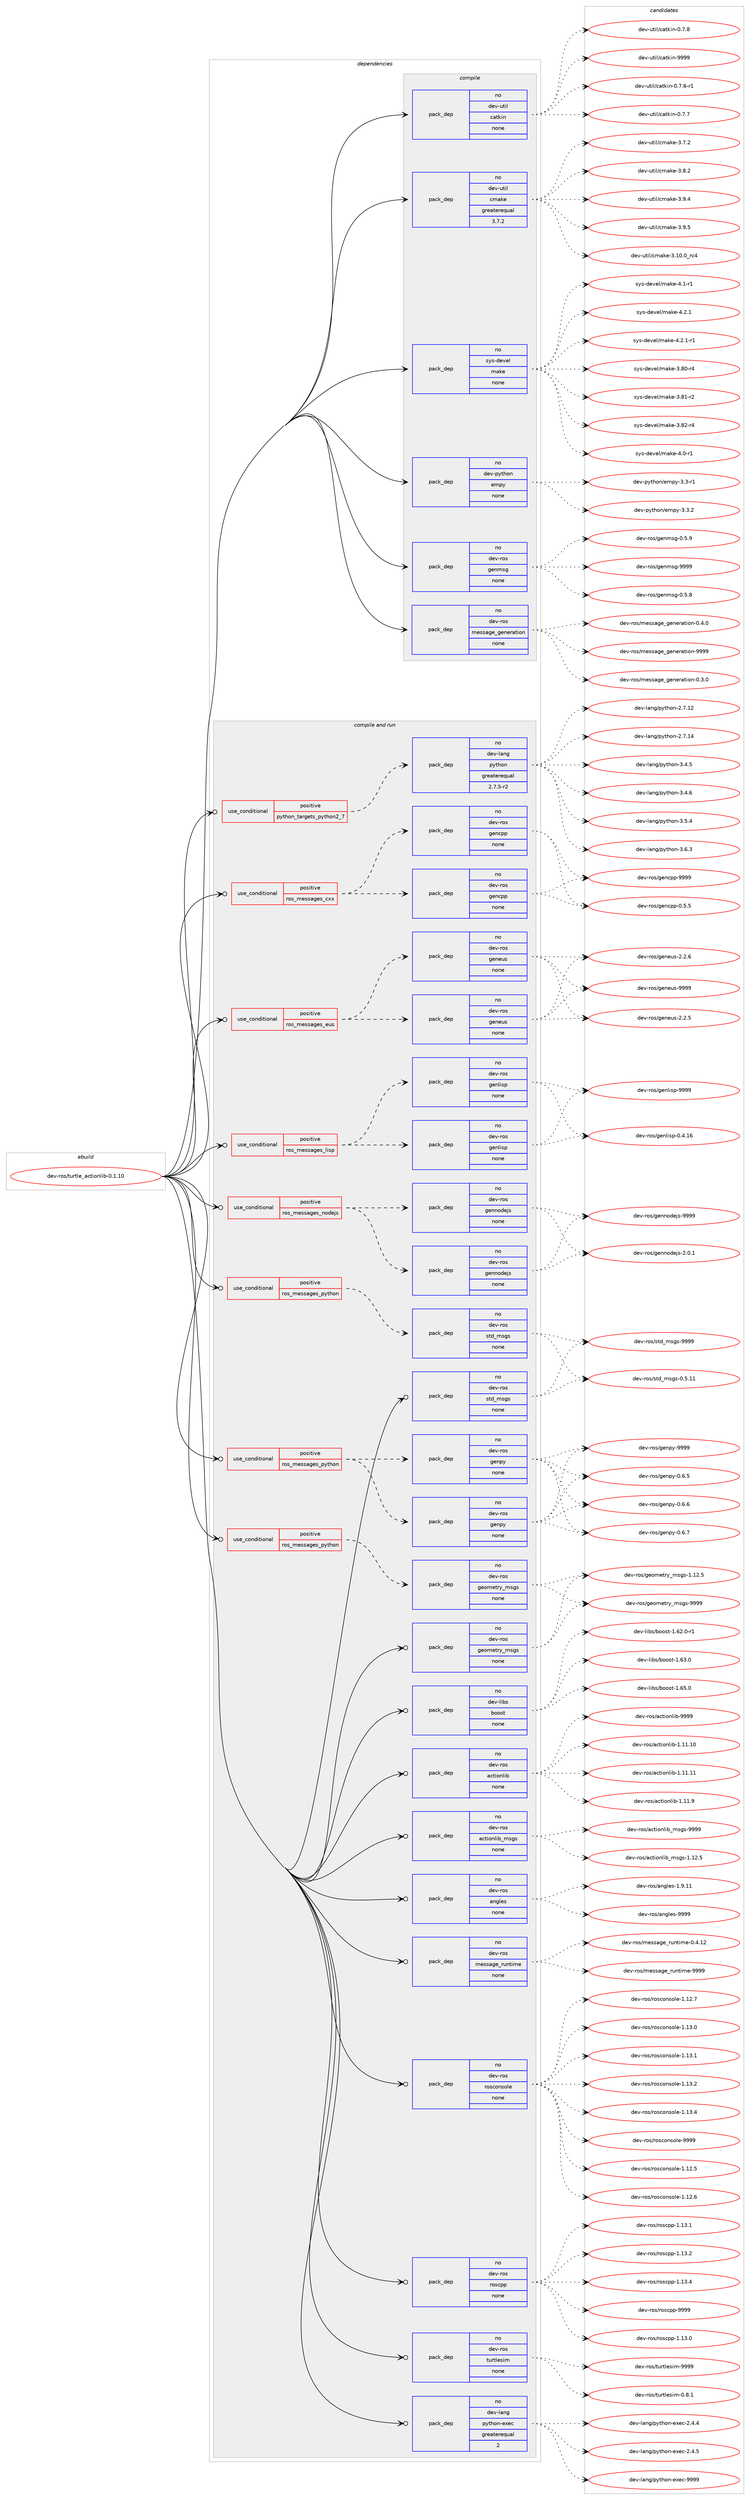 digraph prolog {

# *************
# Graph options
# *************

newrank=true;
concentrate=true;
compound=true;
graph [rankdir=LR,fontname=Helvetica,fontsize=10,ranksep=1.5];#, ranksep=2.5, nodesep=0.2];
edge  [arrowhead=vee];
node  [fontname=Helvetica,fontsize=10];

# **********
# The ebuild
# **********

subgraph cluster_leftcol {
color=gray;
rank=same;
label=<<i>ebuild</i>>;
id [label="dev-ros/turtle_actionlib-0.1.10", color=red, width=4, href="../dev-ros/turtle_actionlib-0.1.10.svg"];
}

# ****************
# The dependencies
# ****************

subgraph cluster_midcol {
color=gray;
label=<<i>dependencies</i>>;
subgraph cluster_compile {
fillcolor="#eeeeee";
style=filled;
label=<<i>compile</i>>;
subgraph pack166661 {
dependency218670 [label=<<TABLE BORDER="0" CELLBORDER="1" CELLSPACING="0" CELLPADDING="4" WIDTH="220"><TR><TD ROWSPAN="6" CELLPADDING="30">pack_dep</TD></TR><TR><TD WIDTH="110">no</TD></TR><TR><TD>dev-python</TD></TR><TR><TD>empy</TD></TR><TR><TD>none</TD></TR><TR><TD></TD></TR></TABLE>>, shape=none, color=blue];
}
id:e -> dependency218670:w [weight=20,style="solid",arrowhead="vee"];
subgraph pack166662 {
dependency218671 [label=<<TABLE BORDER="0" CELLBORDER="1" CELLSPACING="0" CELLPADDING="4" WIDTH="220"><TR><TD ROWSPAN="6" CELLPADDING="30">pack_dep</TD></TR><TR><TD WIDTH="110">no</TD></TR><TR><TD>dev-ros</TD></TR><TR><TD>genmsg</TD></TR><TR><TD>none</TD></TR><TR><TD></TD></TR></TABLE>>, shape=none, color=blue];
}
id:e -> dependency218671:w [weight=20,style="solid",arrowhead="vee"];
subgraph pack166663 {
dependency218672 [label=<<TABLE BORDER="0" CELLBORDER="1" CELLSPACING="0" CELLPADDING="4" WIDTH="220"><TR><TD ROWSPAN="6" CELLPADDING="30">pack_dep</TD></TR><TR><TD WIDTH="110">no</TD></TR><TR><TD>dev-ros</TD></TR><TR><TD>message_generation</TD></TR><TR><TD>none</TD></TR><TR><TD></TD></TR></TABLE>>, shape=none, color=blue];
}
id:e -> dependency218672:w [weight=20,style="solid",arrowhead="vee"];
subgraph pack166664 {
dependency218673 [label=<<TABLE BORDER="0" CELLBORDER="1" CELLSPACING="0" CELLPADDING="4" WIDTH="220"><TR><TD ROWSPAN="6" CELLPADDING="30">pack_dep</TD></TR><TR><TD WIDTH="110">no</TD></TR><TR><TD>dev-util</TD></TR><TR><TD>catkin</TD></TR><TR><TD>none</TD></TR><TR><TD></TD></TR></TABLE>>, shape=none, color=blue];
}
id:e -> dependency218673:w [weight=20,style="solid",arrowhead="vee"];
subgraph pack166665 {
dependency218674 [label=<<TABLE BORDER="0" CELLBORDER="1" CELLSPACING="0" CELLPADDING="4" WIDTH="220"><TR><TD ROWSPAN="6" CELLPADDING="30">pack_dep</TD></TR><TR><TD WIDTH="110">no</TD></TR><TR><TD>dev-util</TD></TR><TR><TD>cmake</TD></TR><TR><TD>greaterequal</TD></TR><TR><TD>3.7.2</TD></TR></TABLE>>, shape=none, color=blue];
}
id:e -> dependency218674:w [weight=20,style="solid",arrowhead="vee"];
subgraph pack166666 {
dependency218675 [label=<<TABLE BORDER="0" CELLBORDER="1" CELLSPACING="0" CELLPADDING="4" WIDTH="220"><TR><TD ROWSPAN="6" CELLPADDING="30">pack_dep</TD></TR><TR><TD WIDTH="110">no</TD></TR><TR><TD>sys-devel</TD></TR><TR><TD>make</TD></TR><TR><TD>none</TD></TR><TR><TD></TD></TR></TABLE>>, shape=none, color=blue];
}
id:e -> dependency218675:w [weight=20,style="solid",arrowhead="vee"];
}
subgraph cluster_compileandrun {
fillcolor="#eeeeee";
style=filled;
label=<<i>compile and run</i>>;
subgraph cond48019 {
dependency218676 [label=<<TABLE BORDER="0" CELLBORDER="1" CELLSPACING="0" CELLPADDING="4"><TR><TD ROWSPAN="3" CELLPADDING="10">use_conditional</TD></TR><TR><TD>positive</TD></TR><TR><TD>python_targets_python2_7</TD></TR></TABLE>>, shape=none, color=red];
subgraph pack166667 {
dependency218677 [label=<<TABLE BORDER="0" CELLBORDER="1" CELLSPACING="0" CELLPADDING="4" WIDTH="220"><TR><TD ROWSPAN="6" CELLPADDING="30">pack_dep</TD></TR><TR><TD WIDTH="110">no</TD></TR><TR><TD>dev-lang</TD></TR><TR><TD>python</TD></TR><TR><TD>greaterequal</TD></TR><TR><TD>2.7.5-r2</TD></TR></TABLE>>, shape=none, color=blue];
}
dependency218676:e -> dependency218677:w [weight=20,style="dashed",arrowhead="vee"];
}
id:e -> dependency218676:w [weight=20,style="solid",arrowhead="odotvee"];
subgraph cond48020 {
dependency218678 [label=<<TABLE BORDER="0" CELLBORDER="1" CELLSPACING="0" CELLPADDING="4"><TR><TD ROWSPAN="3" CELLPADDING="10">use_conditional</TD></TR><TR><TD>positive</TD></TR><TR><TD>ros_messages_cxx</TD></TR></TABLE>>, shape=none, color=red];
subgraph pack166668 {
dependency218679 [label=<<TABLE BORDER="0" CELLBORDER="1" CELLSPACING="0" CELLPADDING="4" WIDTH="220"><TR><TD ROWSPAN="6" CELLPADDING="30">pack_dep</TD></TR><TR><TD WIDTH="110">no</TD></TR><TR><TD>dev-ros</TD></TR><TR><TD>gencpp</TD></TR><TR><TD>none</TD></TR><TR><TD></TD></TR></TABLE>>, shape=none, color=blue];
}
dependency218678:e -> dependency218679:w [weight=20,style="dashed",arrowhead="vee"];
subgraph pack166669 {
dependency218680 [label=<<TABLE BORDER="0" CELLBORDER="1" CELLSPACING="0" CELLPADDING="4" WIDTH="220"><TR><TD ROWSPAN="6" CELLPADDING="30">pack_dep</TD></TR><TR><TD WIDTH="110">no</TD></TR><TR><TD>dev-ros</TD></TR><TR><TD>gencpp</TD></TR><TR><TD>none</TD></TR><TR><TD></TD></TR></TABLE>>, shape=none, color=blue];
}
dependency218678:e -> dependency218680:w [weight=20,style="dashed",arrowhead="vee"];
}
id:e -> dependency218678:w [weight=20,style="solid",arrowhead="odotvee"];
subgraph cond48021 {
dependency218681 [label=<<TABLE BORDER="0" CELLBORDER="1" CELLSPACING="0" CELLPADDING="4"><TR><TD ROWSPAN="3" CELLPADDING="10">use_conditional</TD></TR><TR><TD>positive</TD></TR><TR><TD>ros_messages_eus</TD></TR></TABLE>>, shape=none, color=red];
subgraph pack166670 {
dependency218682 [label=<<TABLE BORDER="0" CELLBORDER="1" CELLSPACING="0" CELLPADDING="4" WIDTH="220"><TR><TD ROWSPAN="6" CELLPADDING="30">pack_dep</TD></TR><TR><TD WIDTH="110">no</TD></TR><TR><TD>dev-ros</TD></TR><TR><TD>geneus</TD></TR><TR><TD>none</TD></TR><TR><TD></TD></TR></TABLE>>, shape=none, color=blue];
}
dependency218681:e -> dependency218682:w [weight=20,style="dashed",arrowhead="vee"];
subgraph pack166671 {
dependency218683 [label=<<TABLE BORDER="0" CELLBORDER="1" CELLSPACING="0" CELLPADDING="4" WIDTH="220"><TR><TD ROWSPAN="6" CELLPADDING="30">pack_dep</TD></TR><TR><TD WIDTH="110">no</TD></TR><TR><TD>dev-ros</TD></TR><TR><TD>geneus</TD></TR><TR><TD>none</TD></TR><TR><TD></TD></TR></TABLE>>, shape=none, color=blue];
}
dependency218681:e -> dependency218683:w [weight=20,style="dashed",arrowhead="vee"];
}
id:e -> dependency218681:w [weight=20,style="solid",arrowhead="odotvee"];
subgraph cond48022 {
dependency218684 [label=<<TABLE BORDER="0" CELLBORDER="1" CELLSPACING="0" CELLPADDING="4"><TR><TD ROWSPAN="3" CELLPADDING="10">use_conditional</TD></TR><TR><TD>positive</TD></TR><TR><TD>ros_messages_lisp</TD></TR></TABLE>>, shape=none, color=red];
subgraph pack166672 {
dependency218685 [label=<<TABLE BORDER="0" CELLBORDER="1" CELLSPACING="0" CELLPADDING="4" WIDTH="220"><TR><TD ROWSPAN="6" CELLPADDING="30">pack_dep</TD></TR><TR><TD WIDTH="110">no</TD></TR><TR><TD>dev-ros</TD></TR><TR><TD>genlisp</TD></TR><TR><TD>none</TD></TR><TR><TD></TD></TR></TABLE>>, shape=none, color=blue];
}
dependency218684:e -> dependency218685:w [weight=20,style="dashed",arrowhead="vee"];
subgraph pack166673 {
dependency218686 [label=<<TABLE BORDER="0" CELLBORDER="1" CELLSPACING="0" CELLPADDING="4" WIDTH="220"><TR><TD ROWSPAN="6" CELLPADDING="30">pack_dep</TD></TR><TR><TD WIDTH="110">no</TD></TR><TR><TD>dev-ros</TD></TR><TR><TD>genlisp</TD></TR><TR><TD>none</TD></TR><TR><TD></TD></TR></TABLE>>, shape=none, color=blue];
}
dependency218684:e -> dependency218686:w [weight=20,style="dashed",arrowhead="vee"];
}
id:e -> dependency218684:w [weight=20,style="solid",arrowhead="odotvee"];
subgraph cond48023 {
dependency218687 [label=<<TABLE BORDER="0" CELLBORDER="1" CELLSPACING="0" CELLPADDING="4"><TR><TD ROWSPAN="3" CELLPADDING="10">use_conditional</TD></TR><TR><TD>positive</TD></TR><TR><TD>ros_messages_nodejs</TD></TR></TABLE>>, shape=none, color=red];
subgraph pack166674 {
dependency218688 [label=<<TABLE BORDER="0" CELLBORDER="1" CELLSPACING="0" CELLPADDING="4" WIDTH="220"><TR><TD ROWSPAN="6" CELLPADDING="30">pack_dep</TD></TR><TR><TD WIDTH="110">no</TD></TR><TR><TD>dev-ros</TD></TR><TR><TD>gennodejs</TD></TR><TR><TD>none</TD></TR><TR><TD></TD></TR></TABLE>>, shape=none, color=blue];
}
dependency218687:e -> dependency218688:w [weight=20,style="dashed",arrowhead="vee"];
subgraph pack166675 {
dependency218689 [label=<<TABLE BORDER="0" CELLBORDER="1" CELLSPACING="0" CELLPADDING="4" WIDTH="220"><TR><TD ROWSPAN="6" CELLPADDING="30">pack_dep</TD></TR><TR><TD WIDTH="110">no</TD></TR><TR><TD>dev-ros</TD></TR><TR><TD>gennodejs</TD></TR><TR><TD>none</TD></TR><TR><TD></TD></TR></TABLE>>, shape=none, color=blue];
}
dependency218687:e -> dependency218689:w [weight=20,style="dashed",arrowhead="vee"];
}
id:e -> dependency218687:w [weight=20,style="solid",arrowhead="odotvee"];
subgraph cond48024 {
dependency218690 [label=<<TABLE BORDER="0" CELLBORDER="1" CELLSPACING="0" CELLPADDING="4"><TR><TD ROWSPAN="3" CELLPADDING="10">use_conditional</TD></TR><TR><TD>positive</TD></TR><TR><TD>ros_messages_python</TD></TR></TABLE>>, shape=none, color=red];
subgraph pack166676 {
dependency218691 [label=<<TABLE BORDER="0" CELLBORDER="1" CELLSPACING="0" CELLPADDING="4" WIDTH="220"><TR><TD ROWSPAN="6" CELLPADDING="30">pack_dep</TD></TR><TR><TD WIDTH="110">no</TD></TR><TR><TD>dev-ros</TD></TR><TR><TD>genpy</TD></TR><TR><TD>none</TD></TR><TR><TD></TD></TR></TABLE>>, shape=none, color=blue];
}
dependency218690:e -> dependency218691:w [weight=20,style="dashed",arrowhead="vee"];
subgraph pack166677 {
dependency218692 [label=<<TABLE BORDER="0" CELLBORDER="1" CELLSPACING="0" CELLPADDING="4" WIDTH="220"><TR><TD ROWSPAN="6" CELLPADDING="30">pack_dep</TD></TR><TR><TD WIDTH="110">no</TD></TR><TR><TD>dev-ros</TD></TR><TR><TD>genpy</TD></TR><TR><TD>none</TD></TR><TR><TD></TD></TR></TABLE>>, shape=none, color=blue];
}
dependency218690:e -> dependency218692:w [weight=20,style="dashed",arrowhead="vee"];
}
id:e -> dependency218690:w [weight=20,style="solid",arrowhead="odotvee"];
subgraph cond48025 {
dependency218693 [label=<<TABLE BORDER="0" CELLBORDER="1" CELLSPACING="0" CELLPADDING="4"><TR><TD ROWSPAN="3" CELLPADDING="10">use_conditional</TD></TR><TR><TD>positive</TD></TR><TR><TD>ros_messages_python</TD></TR></TABLE>>, shape=none, color=red];
subgraph pack166678 {
dependency218694 [label=<<TABLE BORDER="0" CELLBORDER="1" CELLSPACING="0" CELLPADDING="4" WIDTH="220"><TR><TD ROWSPAN="6" CELLPADDING="30">pack_dep</TD></TR><TR><TD WIDTH="110">no</TD></TR><TR><TD>dev-ros</TD></TR><TR><TD>geometry_msgs</TD></TR><TR><TD>none</TD></TR><TR><TD></TD></TR></TABLE>>, shape=none, color=blue];
}
dependency218693:e -> dependency218694:w [weight=20,style="dashed",arrowhead="vee"];
}
id:e -> dependency218693:w [weight=20,style="solid",arrowhead="odotvee"];
subgraph cond48026 {
dependency218695 [label=<<TABLE BORDER="0" CELLBORDER="1" CELLSPACING="0" CELLPADDING="4"><TR><TD ROWSPAN="3" CELLPADDING="10">use_conditional</TD></TR><TR><TD>positive</TD></TR><TR><TD>ros_messages_python</TD></TR></TABLE>>, shape=none, color=red];
subgraph pack166679 {
dependency218696 [label=<<TABLE BORDER="0" CELLBORDER="1" CELLSPACING="0" CELLPADDING="4" WIDTH="220"><TR><TD ROWSPAN="6" CELLPADDING="30">pack_dep</TD></TR><TR><TD WIDTH="110">no</TD></TR><TR><TD>dev-ros</TD></TR><TR><TD>std_msgs</TD></TR><TR><TD>none</TD></TR><TR><TD></TD></TR></TABLE>>, shape=none, color=blue];
}
dependency218695:e -> dependency218696:w [weight=20,style="dashed",arrowhead="vee"];
}
id:e -> dependency218695:w [weight=20,style="solid",arrowhead="odotvee"];
subgraph pack166680 {
dependency218697 [label=<<TABLE BORDER="0" CELLBORDER="1" CELLSPACING="0" CELLPADDING="4" WIDTH="220"><TR><TD ROWSPAN="6" CELLPADDING="30">pack_dep</TD></TR><TR><TD WIDTH="110">no</TD></TR><TR><TD>dev-lang</TD></TR><TR><TD>python-exec</TD></TR><TR><TD>greaterequal</TD></TR><TR><TD>2</TD></TR></TABLE>>, shape=none, color=blue];
}
id:e -> dependency218697:w [weight=20,style="solid",arrowhead="odotvee"];
subgraph pack166681 {
dependency218698 [label=<<TABLE BORDER="0" CELLBORDER="1" CELLSPACING="0" CELLPADDING="4" WIDTH="220"><TR><TD ROWSPAN="6" CELLPADDING="30">pack_dep</TD></TR><TR><TD WIDTH="110">no</TD></TR><TR><TD>dev-libs</TD></TR><TR><TD>boost</TD></TR><TR><TD>none</TD></TR><TR><TD></TD></TR></TABLE>>, shape=none, color=blue];
}
id:e -> dependency218698:w [weight=20,style="solid",arrowhead="odotvee"];
subgraph pack166682 {
dependency218699 [label=<<TABLE BORDER="0" CELLBORDER="1" CELLSPACING="0" CELLPADDING="4" WIDTH="220"><TR><TD ROWSPAN="6" CELLPADDING="30">pack_dep</TD></TR><TR><TD WIDTH="110">no</TD></TR><TR><TD>dev-ros</TD></TR><TR><TD>actionlib</TD></TR><TR><TD>none</TD></TR><TR><TD></TD></TR></TABLE>>, shape=none, color=blue];
}
id:e -> dependency218699:w [weight=20,style="solid",arrowhead="odotvee"];
subgraph pack166683 {
dependency218700 [label=<<TABLE BORDER="0" CELLBORDER="1" CELLSPACING="0" CELLPADDING="4" WIDTH="220"><TR><TD ROWSPAN="6" CELLPADDING="30">pack_dep</TD></TR><TR><TD WIDTH="110">no</TD></TR><TR><TD>dev-ros</TD></TR><TR><TD>actionlib_msgs</TD></TR><TR><TD>none</TD></TR><TR><TD></TD></TR></TABLE>>, shape=none, color=blue];
}
id:e -> dependency218700:w [weight=20,style="solid",arrowhead="odotvee"];
subgraph pack166684 {
dependency218701 [label=<<TABLE BORDER="0" CELLBORDER="1" CELLSPACING="0" CELLPADDING="4" WIDTH="220"><TR><TD ROWSPAN="6" CELLPADDING="30">pack_dep</TD></TR><TR><TD WIDTH="110">no</TD></TR><TR><TD>dev-ros</TD></TR><TR><TD>angles</TD></TR><TR><TD>none</TD></TR><TR><TD></TD></TR></TABLE>>, shape=none, color=blue];
}
id:e -> dependency218701:w [weight=20,style="solid",arrowhead="odotvee"];
subgraph pack166685 {
dependency218702 [label=<<TABLE BORDER="0" CELLBORDER="1" CELLSPACING="0" CELLPADDING="4" WIDTH="220"><TR><TD ROWSPAN="6" CELLPADDING="30">pack_dep</TD></TR><TR><TD WIDTH="110">no</TD></TR><TR><TD>dev-ros</TD></TR><TR><TD>geometry_msgs</TD></TR><TR><TD>none</TD></TR><TR><TD></TD></TR></TABLE>>, shape=none, color=blue];
}
id:e -> dependency218702:w [weight=20,style="solid",arrowhead="odotvee"];
subgraph pack166686 {
dependency218703 [label=<<TABLE BORDER="0" CELLBORDER="1" CELLSPACING="0" CELLPADDING="4" WIDTH="220"><TR><TD ROWSPAN="6" CELLPADDING="30">pack_dep</TD></TR><TR><TD WIDTH="110">no</TD></TR><TR><TD>dev-ros</TD></TR><TR><TD>message_runtime</TD></TR><TR><TD>none</TD></TR><TR><TD></TD></TR></TABLE>>, shape=none, color=blue];
}
id:e -> dependency218703:w [weight=20,style="solid",arrowhead="odotvee"];
subgraph pack166687 {
dependency218704 [label=<<TABLE BORDER="0" CELLBORDER="1" CELLSPACING="0" CELLPADDING="4" WIDTH="220"><TR><TD ROWSPAN="6" CELLPADDING="30">pack_dep</TD></TR><TR><TD WIDTH="110">no</TD></TR><TR><TD>dev-ros</TD></TR><TR><TD>rosconsole</TD></TR><TR><TD>none</TD></TR><TR><TD></TD></TR></TABLE>>, shape=none, color=blue];
}
id:e -> dependency218704:w [weight=20,style="solid",arrowhead="odotvee"];
subgraph pack166688 {
dependency218705 [label=<<TABLE BORDER="0" CELLBORDER="1" CELLSPACING="0" CELLPADDING="4" WIDTH="220"><TR><TD ROWSPAN="6" CELLPADDING="30">pack_dep</TD></TR><TR><TD WIDTH="110">no</TD></TR><TR><TD>dev-ros</TD></TR><TR><TD>roscpp</TD></TR><TR><TD>none</TD></TR><TR><TD></TD></TR></TABLE>>, shape=none, color=blue];
}
id:e -> dependency218705:w [weight=20,style="solid",arrowhead="odotvee"];
subgraph pack166689 {
dependency218706 [label=<<TABLE BORDER="0" CELLBORDER="1" CELLSPACING="0" CELLPADDING="4" WIDTH="220"><TR><TD ROWSPAN="6" CELLPADDING="30">pack_dep</TD></TR><TR><TD WIDTH="110">no</TD></TR><TR><TD>dev-ros</TD></TR><TR><TD>std_msgs</TD></TR><TR><TD>none</TD></TR><TR><TD></TD></TR></TABLE>>, shape=none, color=blue];
}
id:e -> dependency218706:w [weight=20,style="solid",arrowhead="odotvee"];
subgraph pack166690 {
dependency218707 [label=<<TABLE BORDER="0" CELLBORDER="1" CELLSPACING="0" CELLPADDING="4" WIDTH="220"><TR><TD ROWSPAN="6" CELLPADDING="30">pack_dep</TD></TR><TR><TD WIDTH="110">no</TD></TR><TR><TD>dev-ros</TD></TR><TR><TD>turtlesim</TD></TR><TR><TD>none</TD></TR><TR><TD></TD></TR></TABLE>>, shape=none, color=blue];
}
id:e -> dependency218707:w [weight=20,style="solid",arrowhead="odotvee"];
}
subgraph cluster_run {
fillcolor="#eeeeee";
style=filled;
label=<<i>run</i>>;
}
}

# **************
# The candidates
# **************

subgraph cluster_choices {
rank=same;
color=gray;
label=<<i>candidates</i>>;

subgraph choice166661 {
color=black;
nodesep=1;
choice1001011184511212111610411111047101109112121455146514511449 [label="dev-python/empy-3.3-r1", color=red, width=4,href="../dev-python/empy-3.3-r1.svg"];
choice1001011184511212111610411111047101109112121455146514650 [label="dev-python/empy-3.3.2", color=red, width=4,href="../dev-python/empy-3.3.2.svg"];
dependency218670:e -> choice1001011184511212111610411111047101109112121455146514511449:w [style=dotted,weight="100"];
dependency218670:e -> choice1001011184511212111610411111047101109112121455146514650:w [style=dotted,weight="100"];
}
subgraph choice166662 {
color=black;
nodesep=1;
choice1001011184511411111547103101110109115103454846534656 [label="dev-ros/genmsg-0.5.8", color=red, width=4,href="../dev-ros/genmsg-0.5.8.svg"];
choice1001011184511411111547103101110109115103454846534657 [label="dev-ros/genmsg-0.5.9", color=red, width=4,href="../dev-ros/genmsg-0.5.9.svg"];
choice10010111845114111115471031011101091151034557575757 [label="dev-ros/genmsg-9999", color=red, width=4,href="../dev-ros/genmsg-9999.svg"];
dependency218671:e -> choice1001011184511411111547103101110109115103454846534656:w [style=dotted,weight="100"];
dependency218671:e -> choice1001011184511411111547103101110109115103454846534657:w [style=dotted,weight="100"];
dependency218671:e -> choice10010111845114111115471031011101091151034557575757:w [style=dotted,weight="100"];
}
subgraph choice166663 {
color=black;
nodesep=1;
choice1001011184511411111547109101115115971031019510310111010111497116105111110454846514648 [label="dev-ros/message_generation-0.3.0", color=red, width=4,href="../dev-ros/message_generation-0.3.0.svg"];
choice1001011184511411111547109101115115971031019510310111010111497116105111110454846524648 [label="dev-ros/message_generation-0.4.0", color=red, width=4,href="../dev-ros/message_generation-0.4.0.svg"];
choice10010111845114111115471091011151159710310195103101110101114971161051111104557575757 [label="dev-ros/message_generation-9999", color=red, width=4,href="../dev-ros/message_generation-9999.svg"];
dependency218672:e -> choice1001011184511411111547109101115115971031019510310111010111497116105111110454846514648:w [style=dotted,weight="100"];
dependency218672:e -> choice1001011184511411111547109101115115971031019510310111010111497116105111110454846524648:w [style=dotted,weight="100"];
dependency218672:e -> choice10010111845114111115471091011151159710310195103101110101114971161051111104557575757:w [style=dotted,weight="100"];
}
subgraph choice166664 {
color=black;
nodesep=1;
choice100101118451171161051084799971161071051104548465546544511449 [label="dev-util/catkin-0.7.6-r1", color=red, width=4,href="../dev-util/catkin-0.7.6-r1.svg"];
choice10010111845117116105108479997116107105110454846554655 [label="dev-util/catkin-0.7.7", color=red, width=4,href="../dev-util/catkin-0.7.7.svg"];
choice10010111845117116105108479997116107105110454846554656 [label="dev-util/catkin-0.7.8", color=red, width=4,href="../dev-util/catkin-0.7.8.svg"];
choice100101118451171161051084799971161071051104557575757 [label="dev-util/catkin-9999", color=red, width=4,href="../dev-util/catkin-9999.svg"];
dependency218673:e -> choice100101118451171161051084799971161071051104548465546544511449:w [style=dotted,weight="100"];
dependency218673:e -> choice10010111845117116105108479997116107105110454846554655:w [style=dotted,weight="100"];
dependency218673:e -> choice10010111845117116105108479997116107105110454846554656:w [style=dotted,weight="100"];
dependency218673:e -> choice100101118451171161051084799971161071051104557575757:w [style=dotted,weight="100"];
}
subgraph choice166665 {
color=black;
nodesep=1;
choice1001011184511711610510847991099710710145514649484648951149952 [label="dev-util/cmake-3.10.0_rc4", color=red, width=4,href="../dev-util/cmake-3.10.0_rc4.svg"];
choice10010111845117116105108479910997107101455146554650 [label="dev-util/cmake-3.7.2", color=red, width=4,href="../dev-util/cmake-3.7.2.svg"];
choice10010111845117116105108479910997107101455146564650 [label="dev-util/cmake-3.8.2", color=red, width=4,href="../dev-util/cmake-3.8.2.svg"];
choice10010111845117116105108479910997107101455146574652 [label="dev-util/cmake-3.9.4", color=red, width=4,href="../dev-util/cmake-3.9.4.svg"];
choice10010111845117116105108479910997107101455146574653 [label="dev-util/cmake-3.9.5", color=red, width=4,href="../dev-util/cmake-3.9.5.svg"];
dependency218674:e -> choice1001011184511711610510847991099710710145514649484648951149952:w [style=dotted,weight="100"];
dependency218674:e -> choice10010111845117116105108479910997107101455146554650:w [style=dotted,weight="100"];
dependency218674:e -> choice10010111845117116105108479910997107101455146564650:w [style=dotted,weight="100"];
dependency218674:e -> choice10010111845117116105108479910997107101455146574652:w [style=dotted,weight="100"];
dependency218674:e -> choice10010111845117116105108479910997107101455146574653:w [style=dotted,weight="100"];
}
subgraph choice166666 {
color=black;
nodesep=1;
choice11512111545100101118101108471099710710145514656484511452 [label="sys-devel/make-3.80-r4", color=red, width=4,href="../sys-devel/make-3.80-r4.svg"];
choice11512111545100101118101108471099710710145514656494511450 [label="sys-devel/make-3.81-r2", color=red, width=4,href="../sys-devel/make-3.81-r2.svg"];
choice11512111545100101118101108471099710710145514656504511452 [label="sys-devel/make-3.82-r4", color=red, width=4,href="../sys-devel/make-3.82-r4.svg"];
choice115121115451001011181011084710997107101455246484511449 [label="sys-devel/make-4.0-r1", color=red, width=4,href="../sys-devel/make-4.0-r1.svg"];
choice115121115451001011181011084710997107101455246494511449 [label="sys-devel/make-4.1-r1", color=red, width=4,href="../sys-devel/make-4.1-r1.svg"];
choice115121115451001011181011084710997107101455246504649 [label="sys-devel/make-4.2.1", color=red, width=4,href="../sys-devel/make-4.2.1.svg"];
choice1151211154510010111810110847109971071014552465046494511449 [label="sys-devel/make-4.2.1-r1", color=red, width=4,href="../sys-devel/make-4.2.1-r1.svg"];
dependency218675:e -> choice11512111545100101118101108471099710710145514656484511452:w [style=dotted,weight="100"];
dependency218675:e -> choice11512111545100101118101108471099710710145514656494511450:w [style=dotted,weight="100"];
dependency218675:e -> choice11512111545100101118101108471099710710145514656504511452:w [style=dotted,weight="100"];
dependency218675:e -> choice115121115451001011181011084710997107101455246484511449:w [style=dotted,weight="100"];
dependency218675:e -> choice115121115451001011181011084710997107101455246494511449:w [style=dotted,weight="100"];
dependency218675:e -> choice115121115451001011181011084710997107101455246504649:w [style=dotted,weight="100"];
dependency218675:e -> choice1151211154510010111810110847109971071014552465046494511449:w [style=dotted,weight="100"];
}
subgraph choice166667 {
color=black;
nodesep=1;
choice10010111845108971101034711212111610411111045504655464950 [label="dev-lang/python-2.7.12", color=red, width=4,href="../dev-lang/python-2.7.12.svg"];
choice10010111845108971101034711212111610411111045504655464952 [label="dev-lang/python-2.7.14", color=red, width=4,href="../dev-lang/python-2.7.14.svg"];
choice100101118451089711010347112121116104111110455146524653 [label="dev-lang/python-3.4.5", color=red, width=4,href="../dev-lang/python-3.4.5.svg"];
choice100101118451089711010347112121116104111110455146524654 [label="dev-lang/python-3.4.6", color=red, width=4,href="../dev-lang/python-3.4.6.svg"];
choice100101118451089711010347112121116104111110455146534652 [label="dev-lang/python-3.5.4", color=red, width=4,href="../dev-lang/python-3.5.4.svg"];
choice100101118451089711010347112121116104111110455146544651 [label="dev-lang/python-3.6.3", color=red, width=4,href="../dev-lang/python-3.6.3.svg"];
dependency218677:e -> choice10010111845108971101034711212111610411111045504655464950:w [style=dotted,weight="100"];
dependency218677:e -> choice10010111845108971101034711212111610411111045504655464952:w [style=dotted,weight="100"];
dependency218677:e -> choice100101118451089711010347112121116104111110455146524653:w [style=dotted,weight="100"];
dependency218677:e -> choice100101118451089711010347112121116104111110455146524654:w [style=dotted,weight="100"];
dependency218677:e -> choice100101118451089711010347112121116104111110455146534652:w [style=dotted,weight="100"];
dependency218677:e -> choice100101118451089711010347112121116104111110455146544651:w [style=dotted,weight="100"];
}
subgraph choice166668 {
color=black;
nodesep=1;
choice100101118451141111154710310111099112112454846534653 [label="dev-ros/gencpp-0.5.5", color=red, width=4,href="../dev-ros/gencpp-0.5.5.svg"];
choice1001011184511411111547103101110991121124557575757 [label="dev-ros/gencpp-9999", color=red, width=4,href="../dev-ros/gencpp-9999.svg"];
dependency218679:e -> choice100101118451141111154710310111099112112454846534653:w [style=dotted,weight="100"];
dependency218679:e -> choice1001011184511411111547103101110991121124557575757:w [style=dotted,weight="100"];
}
subgraph choice166669 {
color=black;
nodesep=1;
choice100101118451141111154710310111099112112454846534653 [label="dev-ros/gencpp-0.5.5", color=red, width=4,href="../dev-ros/gencpp-0.5.5.svg"];
choice1001011184511411111547103101110991121124557575757 [label="dev-ros/gencpp-9999", color=red, width=4,href="../dev-ros/gencpp-9999.svg"];
dependency218680:e -> choice100101118451141111154710310111099112112454846534653:w [style=dotted,weight="100"];
dependency218680:e -> choice1001011184511411111547103101110991121124557575757:w [style=dotted,weight="100"];
}
subgraph choice166670 {
color=black;
nodesep=1;
choice1001011184511411111547103101110101117115455046504653 [label="dev-ros/geneus-2.2.5", color=red, width=4,href="../dev-ros/geneus-2.2.5.svg"];
choice1001011184511411111547103101110101117115455046504654 [label="dev-ros/geneus-2.2.6", color=red, width=4,href="../dev-ros/geneus-2.2.6.svg"];
choice10010111845114111115471031011101011171154557575757 [label="dev-ros/geneus-9999", color=red, width=4,href="../dev-ros/geneus-9999.svg"];
dependency218682:e -> choice1001011184511411111547103101110101117115455046504653:w [style=dotted,weight="100"];
dependency218682:e -> choice1001011184511411111547103101110101117115455046504654:w [style=dotted,weight="100"];
dependency218682:e -> choice10010111845114111115471031011101011171154557575757:w [style=dotted,weight="100"];
}
subgraph choice166671 {
color=black;
nodesep=1;
choice1001011184511411111547103101110101117115455046504653 [label="dev-ros/geneus-2.2.5", color=red, width=4,href="../dev-ros/geneus-2.2.5.svg"];
choice1001011184511411111547103101110101117115455046504654 [label="dev-ros/geneus-2.2.6", color=red, width=4,href="../dev-ros/geneus-2.2.6.svg"];
choice10010111845114111115471031011101011171154557575757 [label="dev-ros/geneus-9999", color=red, width=4,href="../dev-ros/geneus-9999.svg"];
dependency218683:e -> choice1001011184511411111547103101110101117115455046504653:w [style=dotted,weight="100"];
dependency218683:e -> choice1001011184511411111547103101110101117115455046504654:w [style=dotted,weight="100"];
dependency218683:e -> choice10010111845114111115471031011101011171154557575757:w [style=dotted,weight="100"];
}
subgraph choice166672 {
color=black;
nodesep=1;
choice100101118451141111154710310111010810511511245484652464954 [label="dev-ros/genlisp-0.4.16", color=red, width=4,href="../dev-ros/genlisp-0.4.16.svg"];
choice10010111845114111115471031011101081051151124557575757 [label="dev-ros/genlisp-9999", color=red, width=4,href="../dev-ros/genlisp-9999.svg"];
dependency218685:e -> choice100101118451141111154710310111010810511511245484652464954:w [style=dotted,weight="100"];
dependency218685:e -> choice10010111845114111115471031011101081051151124557575757:w [style=dotted,weight="100"];
}
subgraph choice166673 {
color=black;
nodesep=1;
choice100101118451141111154710310111010810511511245484652464954 [label="dev-ros/genlisp-0.4.16", color=red, width=4,href="../dev-ros/genlisp-0.4.16.svg"];
choice10010111845114111115471031011101081051151124557575757 [label="dev-ros/genlisp-9999", color=red, width=4,href="../dev-ros/genlisp-9999.svg"];
dependency218686:e -> choice100101118451141111154710310111010810511511245484652464954:w [style=dotted,weight="100"];
dependency218686:e -> choice10010111845114111115471031011101081051151124557575757:w [style=dotted,weight="100"];
}
subgraph choice166674 {
color=black;
nodesep=1;
choice1001011184511411111547103101110110111100101106115455046484649 [label="dev-ros/gennodejs-2.0.1", color=red, width=4,href="../dev-ros/gennodejs-2.0.1.svg"];
choice10010111845114111115471031011101101111001011061154557575757 [label="dev-ros/gennodejs-9999", color=red, width=4,href="../dev-ros/gennodejs-9999.svg"];
dependency218688:e -> choice1001011184511411111547103101110110111100101106115455046484649:w [style=dotted,weight="100"];
dependency218688:e -> choice10010111845114111115471031011101101111001011061154557575757:w [style=dotted,weight="100"];
}
subgraph choice166675 {
color=black;
nodesep=1;
choice1001011184511411111547103101110110111100101106115455046484649 [label="dev-ros/gennodejs-2.0.1", color=red, width=4,href="../dev-ros/gennodejs-2.0.1.svg"];
choice10010111845114111115471031011101101111001011061154557575757 [label="dev-ros/gennodejs-9999", color=red, width=4,href="../dev-ros/gennodejs-9999.svg"];
dependency218689:e -> choice1001011184511411111547103101110110111100101106115455046484649:w [style=dotted,weight="100"];
dependency218689:e -> choice10010111845114111115471031011101101111001011061154557575757:w [style=dotted,weight="100"];
}
subgraph choice166676 {
color=black;
nodesep=1;
choice1001011184511411111547103101110112121454846544653 [label="dev-ros/genpy-0.6.5", color=red, width=4,href="../dev-ros/genpy-0.6.5.svg"];
choice1001011184511411111547103101110112121454846544654 [label="dev-ros/genpy-0.6.6", color=red, width=4,href="../dev-ros/genpy-0.6.6.svg"];
choice1001011184511411111547103101110112121454846544655 [label="dev-ros/genpy-0.6.7", color=red, width=4,href="../dev-ros/genpy-0.6.7.svg"];
choice10010111845114111115471031011101121214557575757 [label="dev-ros/genpy-9999", color=red, width=4,href="../dev-ros/genpy-9999.svg"];
dependency218691:e -> choice1001011184511411111547103101110112121454846544653:w [style=dotted,weight="100"];
dependency218691:e -> choice1001011184511411111547103101110112121454846544654:w [style=dotted,weight="100"];
dependency218691:e -> choice1001011184511411111547103101110112121454846544655:w [style=dotted,weight="100"];
dependency218691:e -> choice10010111845114111115471031011101121214557575757:w [style=dotted,weight="100"];
}
subgraph choice166677 {
color=black;
nodesep=1;
choice1001011184511411111547103101110112121454846544653 [label="dev-ros/genpy-0.6.5", color=red, width=4,href="../dev-ros/genpy-0.6.5.svg"];
choice1001011184511411111547103101110112121454846544654 [label="dev-ros/genpy-0.6.6", color=red, width=4,href="../dev-ros/genpy-0.6.6.svg"];
choice1001011184511411111547103101110112121454846544655 [label="dev-ros/genpy-0.6.7", color=red, width=4,href="../dev-ros/genpy-0.6.7.svg"];
choice10010111845114111115471031011101121214557575757 [label="dev-ros/genpy-9999", color=red, width=4,href="../dev-ros/genpy-9999.svg"];
dependency218692:e -> choice1001011184511411111547103101110112121454846544653:w [style=dotted,weight="100"];
dependency218692:e -> choice1001011184511411111547103101110112121454846544654:w [style=dotted,weight="100"];
dependency218692:e -> choice1001011184511411111547103101110112121454846544655:w [style=dotted,weight="100"];
dependency218692:e -> choice10010111845114111115471031011101121214557575757:w [style=dotted,weight="100"];
}
subgraph choice166678 {
color=black;
nodesep=1;
choice10010111845114111115471031011111091011161141219510911510311545494649504653 [label="dev-ros/geometry_msgs-1.12.5", color=red, width=4,href="../dev-ros/geometry_msgs-1.12.5.svg"];
choice1001011184511411111547103101111109101116114121951091151031154557575757 [label="dev-ros/geometry_msgs-9999", color=red, width=4,href="../dev-ros/geometry_msgs-9999.svg"];
dependency218694:e -> choice10010111845114111115471031011111091011161141219510911510311545494649504653:w [style=dotted,weight="100"];
dependency218694:e -> choice1001011184511411111547103101111109101116114121951091151031154557575757:w [style=dotted,weight="100"];
}
subgraph choice166679 {
color=black;
nodesep=1;
choice10010111845114111115471151161009510911510311545484653464949 [label="dev-ros/std_msgs-0.5.11", color=red, width=4,href="../dev-ros/std_msgs-0.5.11.svg"];
choice1001011184511411111547115116100951091151031154557575757 [label="dev-ros/std_msgs-9999", color=red, width=4,href="../dev-ros/std_msgs-9999.svg"];
dependency218696:e -> choice10010111845114111115471151161009510911510311545484653464949:w [style=dotted,weight="100"];
dependency218696:e -> choice1001011184511411111547115116100951091151031154557575757:w [style=dotted,weight="100"];
}
subgraph choice166680 {
color=black;
nodesep=1;
choice1001011184510897110103471121211161041111104510112010199455046524652 [label="dev-lang/python-exec-2.4.4", color=red, width=4,href="../dev-lang/python-exec-2.4.4.svg"];
choice1001011184510897110103471121211161041111104510112010199455046524653 [label="dev-lang/python-exec-2.4.5", color=red, width=4,href="../dev-lang/python-exec-2.4.5.svg"];
choice10010111845108971101034711212111610411111045101120101994557575757 [label="dev-lang/python-exec-9999", color=red, width=4,href="../dev-lang/python-exec-9999.svg"];
dependency218697:e -> choice1001011184510897110103471121211161041111104510112010199455046524652:w [style=dotted,weight="100"];
dependency218697:e -> choice1001011184510897110103471121211161041111104510112010199455046524653:w [style=dotted,weight="100"];
dependency218697:e -> choice10010111845108971101034711212111610411111045101120101994557575757:w [style=dotted,weight="100"];
}
subgraph choice166681 {
color=black;
nodesep=1;
choice10010111845108105981154798111111115116454946545046484511449 [label="dev-libs/boost-1.62.0-r1", color=red, width=4,href="../dev-libs/boost-1.62.0-r1.svg"];
choice1001011184510810598115479811111111511645494654514648 [label="dev-libs/boost-1.63.0", color=red, width=4,href="../dev-libs/boost-1.63.0.svg"];
choice1001011184510810598115479811111111511645494654534648 [label="dev-libs/boost-1.65.0", color=red, width=4,href="../dev-libs/boost-1.65.0.svg"];
dependency218698:e -> choice10010111845108105981154798111111115116454946545046484511449:w [style=dotted,weight="100"];
dependency218698:e -> choice1001011184510810598115479811111111511645494654514648:w [style=dotted,weight="100"];
dependency218698:e -> choice1001011184510810598115479811111111511645494654534648:w [style=dotted,weight="100"];
}
subgraph choice166682 {
color=black;
nodesep=1;
choice10010111845114111115479799116105111110108105984549464949464948 [label="dev-ros/actionlib-1.11.10", color=red, width=4,href="../dev-ros/actionlib-1.11.10.svg"];
choice10010111845114111115479799116105111110108105984549464949464949 [label="dev-ros/actionlib-1.11.11", color=red, width=4,href="../dev-ros/actionlib-1.11.11.svg"];
choice100101118451141111154797991161051111101081059845494649494657 [label="dev-ros/actionlib-1.11.9", color=red, width=4,href="../dev-ros/actionlib-1.11.9.svg"];
choice10010111845114111115479799116105111110108105984557575757 [label="dev-ros/actionlib-9999", color=red, width=4,href="../dev-ros/actionlib-9999.svg"];
dependency218699:e -> choice10010111845114111115479799116105111110108105984549464949464948:w [style=dotted,weight="100"];
dependency218699:e -> choice10010111845114111115479799116105111110108105984549464949464949:w [style=dotted,weight="100"];
dependency218699:e -> choice100101118451141111154797991161051111101081059845494649494657:w [style=dotted,weight="100"];
dependency218699:e -> choice10010111845114111115479799116105111110108105984557575757:w [style=dotted,weight="100"];
}
subgraph choice166683 {
color=black;
nodesep=1;
choice10010111845114111115479799116105111110108105989510911510311545494649504653 [label="dev-ros/actionlib_msgs-1.12.5", color=red, width=4,href="../dev-ros/actionlib_msgs-1.12.5.svg"];
choice1001011184511411111547979911610511111010810598951091151031154557575757 [label="dev-ros/actionlib_msgs-9999", color=red, width=4,href="../dev-ros/actionlib_msgs-9999.svg"];
dependency218700:e -> choice10010111845114111115479799116105111110108105989510911510311545494649504653:w [style=dotted,weight="100"];
dependency218700:e -> choice1001011184511411111547979911610511111010810598951091151031154557575757:w [style=dotted,weight="100"];
}
subgraph choice166684 {
color=black;
nodesep=1;
choice10010111845114111115479711010310810111545494657464949 [label="dev-ros/angles-1.9.11", color=red, width=4,href="../dev-ros/angles-1.9.11.svg"];
choice1001011184511411111547971101031081011154557575757 [label="dev-ros/angles-9999", color=red, width=4,href="../dev-ros/angles-9999.svg"];
dependency218701:e -> choice10010111845114111115479711010310810111545494657464949:w [style=dotted,weight="100"];
dependency218701:e -> choice1001011184511411111547971101031081011154557575757:w [style=dotted,weight="100"];
}
subgraph choice166685 {
color=black;
nodesep=1;
choice10010111845114111115471031011111091011161141219510911510311545494649504653 [label="dev-ros/geometry_msgs-1.12.5", color=red, width=4,href="../dev-ros/geometry_msgs-1.12.5.svg"];
choice1001011184511411111547103101111109101116114121951091151031154557575757 [label="dev-ros/geometry_msgs-9999", color=red, width=4,href="../dev-ros/geometry_msgs-9999.svg"];
dependency218702:e -> choice10010111845114111115471031011111091011161141219510911510311545494649504653:w [style=dotted,weight="100"];
dependency218702:e -> choice1001011184511411111547103101111109101116114121951091151031154557575757:w [style=dotted,weight="100"];
}
subgraph choice166686 {
color=black;
nodesep=1;
choice1001011184511411111547109101115115971031019511411711011610510910145484652464950 [label="dev-ros/message_runtime-0.4.12", color=red, width=4,href="../dev-ros/message_runtime-0.4.12.svg"];
choice100101118451141111154710910111511597103101951141171101161051091014557575757 [label="dev-ros/message_runtime-9999", color=red, width=4,href="../dev-ros/message_runtime-9999.svg"];
dependency218703:e -> choice1001011184511411111547109101115115971031019511411711011610510910145484652464950:w [style=dotted,weight="100"];
dependency218703:e -> choice100101118451141111154710910111511597103101951141171101161051091014557575757:w [style=dotted,weight="100"];
}
subgraph choice166687 {
color=black;
nodesep=1;
choice10010111845114111115471141111159911111011511110810145494649504653 [label="dev-ros/rosconsole-1.12.5", color=red, width=4,href="../dev-ros/rosconsole-1.12.5.svg"];
choice10010111845114111115471141111159911111011511110810145494649504654 [label="dev-ros/rosconsole-1.12.6", color=red, width=4,href="../dev-ros/rosconsole-1.12.6.svg"];
choice10010111845114111115471141111159911111011511110810145494649504655 [label="dev-ros/rosconsole-1.12.7", color=red, width=4,href="../dev-ros/rosconsole-1.12.7.svg"];
choice10010111845114111115471141111159911111011511110810145494649514648 [label="dev-ros/rosconsole-1.13.0", color=red, width=4,href="../dev-ros/rosconsole-1.13.0.svg"];
choice10010111845114111115471141111159911111011511110810145494649514649 [label="dev-ros/rosconsole-1.13.1", color=red, width=4,href="../dev-ros/rosconsole-1.13.1.svg"];
choice10010111845114111115471141111159911111011511110810145494649514650 [label="dev-ros/rosconsole-1.13.2", color=red, width=4,href="../dev-ros/rosconsole-1.13.2.svg"];
choice10010111845114111115471141111159911111011511110810145494649514652 [label="dev-ros/rosconsole-1.13.4", color=red, width=4,href="../dev-ros/rosconsole-1.13.4.svg"];
choice1001011184511411111547114111115991111101151111081014557575757 [label="dev-ros/rosconsole-9999", color=red, width=4,href="../dev-ros/rosconsole-9999.svg"];
dependency218704:e -> choice10010111845114111115471141111159911111011511110810145494649504653:w [style=dotted,weight="100"];
dependency218704:e -> choice10010111845114111115471141111159911111011511110810145494649504654:w [style=dotted,weight="100"];
dependency218704:e -> choice10010111845114111115471141111159911111011511110810145494649504655:w [style=dotted,weight="100"];
dependency218704:e -> choice10010111845114111115471141111159911111011511110810145494649514648:w [style=dotted,weight="100"];
dependency218704:e -> choice10010111845114111115471141111159911111011511110810145494649514649:w [style=dotted,weight="100"];
dependency218704:e -> choice10010111845114111115471141111159911111011511110810145494649514650:w [style=dotted,weight="100"];
dependency218704:e -> choice10010111845114111115471141111159911111011511110810145494649514652:w [style=dotted,weight="100"];
dependency218704:e -> choice1001011184511411111547114111115991111101151111081014557575757:w [style=dotted,weight="100"];
}
subgraph choice166688 {
color=black;
nodesep=1;
choice10010111845114111115471141111159911211245494649514648 [label="dev-ros/roscpp-1.13.0", color=red, width=4,href="../dev-ros/roscpp-1.13.0.svg"];
choice10010111845114111115471141111159911211245494649514649 [label="dev-ros/roscpp-1.13.1", color=red, width=4,href="../dev-ros/roscpp-1.13.1.svg"];
choice10010111845114111115471141111159911211245494649514650 [label="dev-ros/roscpp-1.13.2", color=red, width=4,href="../dev-ros/roscpp-1.13.2.svg"];
choice10010111845114111115471141111159911211245494649514652 [label="dev-ros/roscpp-1.13.4", color=red, width=4,href="../dev-ros/roscpp-1.13.4.svg"];
choice1001011184511411111547114111115991121124557575757 [label="dev-ros/roscpp-9999", color=red, width=4,href="../dev-ros/roscpp-9999.svg"];
dependency218705:e -> choice10010111845114111115471141111159911211245494649514648:w [style=dotted,weight="100"];
dependency218705:e -> choice10010111845114111115471141111159911211245494649514649:w [style=dotted,weight="100"];
dependency218705:e -> choice10010111845114111115471141111159911211245494649514650:w [style=dotted,weight="100"];
dependency218705:e -> choice10010111845114111115471141111159911211245494649514652:w [style=dotted,weight="100"];
dependency218705:e -> choice1001011184511411111547114111115991121124557575757:w [style=dotted,weight="100"];
}
subgraph choice166689 {
color=black;
nodesep=1;
choice10010111845114111115471151161009510911510311545484653464949 [label="dev-ros/std_msgs-0.5.11", color=red, width=4,href="../dev-ros/std_msgs-0.5.11.svg"];
choice1001011184511411111547115116100951091151031154557575757 [label="dev-ros/std_msgs-9999", color=red, width=4,href="../dev-ros/std_msgs-9999.svg"];
dependency218706:e -> choice10010111845114111115471151161009510911510311545484653464949:w [style=dotted,weight="100"];
dependency218706:e -> choice1001011184511411111547115116100951091151031154557575757:w [style=dotted,weight="100"];
}
subgraph choice166690 {
color=black;
nodesep=1;
choice1001011184511411111547116117114116108101115105109454846564649 [label="dev-ros/turtlesim-0.8.1", color=red, width=4,href="../dev-ros/turtlesim-0.8.1.svg"];
choice10010111845114111115471161171141161081011151051094557575757 [label="dev-ros/turtlesim-9999", color=red, width=4,href="../dev-ros/turtlesim-9999.svg"];
dependency218707:e -> choice1001011184511411111547116117114116108101115105109454846564649:w [style=dotted,weight="100"];
dependency218707:e -> choice10010111845114111115471161171141161081011151051094557575757:w [style=dotted,weight="100"];
}
}

}

